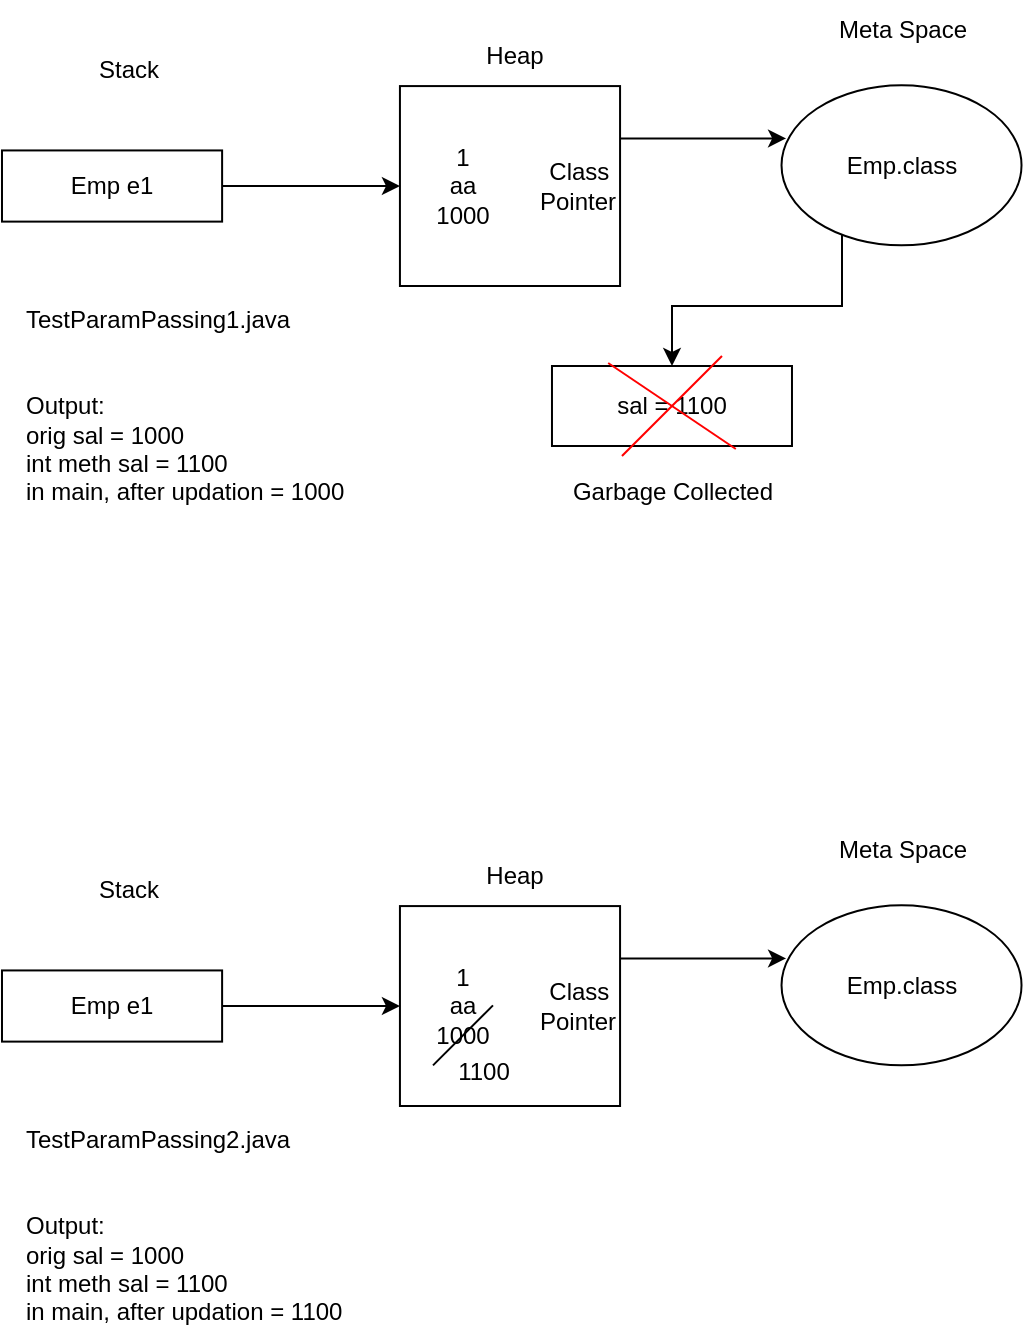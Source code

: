 <mxfile version="24.1.0" type="device">
  <diagram name="Page-1" id="hb2UZy40PCe1uniZBHbR">
    <mxGraphModel dx="1674" dy="836" grid="1" gridSize="10" guides="1" tooltips="1" connect="1" arrows="1" fold="1" page="1" pageScale="1" pageWidth="850" pageHeight="1100" math="0" shadow="0">
      <root>
        <mxCell id="0" />
        <mxCell id="1" parent="0" />
        <mxCell id="_SOcgN8LxIaFYs762x8g-20" value="" style="group" vertex="1" connectable="0" parent="1">
          <mxGeometry x="169.995" y="140" width="509.765" height="273" as="geometry" />
        </mxCell>
        <mxCell id="_SOcgN8LxIaFYs762x8g-1" value="" style="edgeStyle=orthogonalEdgeStyle;rounded=0;orthogonalLoop=1;jettySize=auto;html=1;" edge="1" parent="_SOcgN8LxIaFYs762x8g-20" source="_SOcgN8LxIaFYs762x8g-2" target="_SOcgN8LxIaFYs762x8g-3">
          <mxGeometry relative="1" as="geometry" />
        </mxCell>
        <mxCell id="_SOcgN8LxIaFYs762x8g-2" value="Emp e1" style="rounded=0;whiteSpace=wrap;html=1;" vertex="1" parent="_SOcgN8LxIaFYs762x8g-20">
          <mxGeometry y="75.222" width="110.062" height="35.587" as="geometry" />
        </mxCell>
        <mxCell id="_SOcgN8LxIaFYs762x8g-3" value="Class&amp;nbsp;&lt;div&gt;Pointer&lt;/div&gt;" style="rounded=0;whiteSpace=wrap;html=1;align=right;" vertex="1" parent="_SOcgN8LxIaFYs762x8g-20">
          <mxGeometry x="198.975" y="43.04" width="110.06" height="99.96" as="geometry" />
        </mxCell>
        <mxCell id="_SOcgN8LxIaFYs762x8g-5" value="Stack" style="text;html=1;align=center;verticalAlign=middle;resizable=0;points=[];autosize=1;strokeColor=none;fillColor=none;" vertex="1" parent="_SOcgN8LxIaFYs762x8g-20">
          <mxGeometry x="38.472" y="20.448" width="50" height="30" as="geometry" />
        </mxCell>
        <mxCell id="_SOcgN8LxIaFYs762x8g-6" value="Heap" style="text;html=1;align=center;verticalAlign=middle;resizable=0;points=[];autosize=1;strokeColor=none;fillColor=none;" vertex="1" parent="_SOcgN8LxIaFYs762x8g-20">
          <mxGeometry x="231.081" y="12.669" width="50" height="30" as="geometry" />
        </mxCell>
        <mxCell id="_SOcgN8LxIaFYs762x8g-7" value="Meta Space" style="text;html=1;align=center;verticalAlign=middle;resizable=0;points=[];autosize=1;strokeColor=none;fillColor=none;" vertex="1" parent="_SOcgN8LxIaFYs762x8g-20">
          <mxGeometry x="404.761" width="90" height="30" as="geometry" />
        </mxCell>
        <mxCell id="_SOcgN8LxIaFYs762x8g-12" value="" style="edgeStyle=orthogonalEdgeStyle;rounded=0;orthogonalLoop=1;jettySize=auto;html=1;" edge="1" parent="_SOcgN8LxIaFYs762x8g-20">
          <mxGeometry relative="1" as="geometry">
            <mxPoint x="309.045" y="69.2" as="sourcePoint" />
            <mxPoint x="392.045" y="69.2" as="targetPoint" />
          </mxGeometry>
        </mxCell>
        <mxCell id="_SOcgN8LxIaFYs762x8g-16" value="" style="edgeStyle=orthogonalEdgeStyle;rounded=0;orthogonalLoop=1;jettySize=auto;html=1;" edge="1" parent="_SOcgN8LxIaFYs762x8g-20" source="_SOcgN8LxIaFYs762x8g-13" target="_SOcgN8LxIaFYs762x8g-15">
          <mxGeometry relative="1" as="geometry">
            <Array as="points">
              <mxPoint x="419.995" y="153" />
              <mxPoint x="334.995" y="153" />
            </Array>
          </mxGeometry>
        </mxCell>
        <mxCell id="_SOcgN8LxIaFYs762x8g-13" value="Emp.class" style="ellipse;whiteSpace=wrap;html=1;" vertex="1" parent="_SOcgN8LxIaFYs762x8g-20">
          <mxGeometry x="389.765" y="42.67" width="120" height="80" as="geometry" />
        </mxCell>
        <mxCell id="_SOcgN8LxIaFYs762x8g-14" value="1&lt;div&gt;aa&lt;/div&gt;&lt;div&gt;1000&lt;/div&gt;" style="text;html=1;align=center;verticalAlign=middle;whiteSpace=wrap;rounded=0;" vertex="1" parent="_SOcgN8LxIaFYs762x8g-20">
          <mxGeometry x="189.995" y="68.02" width="81.02" height="50" as="geometry" />
        </mxCell>
        <mxCell id="_SOcgN8LxIaFYs762x8g-15" value="sal = 1100" style="whiteSpace=wrap;html=1;" vertex="1" parent="_SOcgN8LxIaFYs762x8g-20">
          <mxGeometry x="274.995" y="183" width="120" height="40" as="geometry" />
        </mxCell>
        <mxCell id="_SOcgN8LxIaFYs762x8g-17" value="" style="endArrow=none;html=1;rounded=0;strokeColor=#FF0000;" edge="1" parent="_SOcgN8LxIaFYs762x8g-20">
          <mxGeometry width="50" height="50" relative="1" as="geometry">
            <mxPoint x="309.995" y="228" as="sourcePoint" />
            <mxPoint x="359.995" y="178" as="targetPoint" />
          </mxGeometry>
        </mxCell>
        <mxCell id="_SOcgN8LxIaFYs762x8g-18" value="" style="endArrow=none;html=1;rounded=0;entryX=0.008;entryY=1.175;entryDx=0;entryDy=0;entryPerimeter=0;strokeColor=#FF0000;" edge="1" parent="_SOcgN8LxIaFYs762x8g-20">
          <mxGeometry width="50" height="50" relative="1" as="geometry">
            <mxPoint x="366.905" y="224.5" as="sourcePoint" />
            <mxPoint x="303.095" y="181.5" as="targetPoint" />
          </mxGeometry>
        </mxCell>
        <mxCell id="_SOcgN8LxIaFYs762x8g-19" value="Garbage Collected&lt;div&gt;&lt;br&gt;&lt;/div&gt;" style="text;html=1;align=center;verticalAlign=middle;resizable=0;points=[];autosize=1;strokeColor=none;fillColor=none;" vertex="1" parent="_SOcgN8LxIaFYs762x8g-20">
          <mxGeometry x="274.995" y="233" width="120" height="40" as="geometry" />
        </mxCell>
        <mxCell id="_SOcgN8LxIaFYs762x8g-37" value="TestParamPassing1.java&lt;div&gt;&lt;br&gt;&lt;/div&gt;&lt;div&gt;&lt;br&gt;&lt;/div&gt;&lt;div&gt;Output:&lt;/div&gt;&lt;div&gt;orig sal = 1000&lt;/div&gt;&lt;div&gt;int meth sal = 1100&lt;/div&gt;&lt;div&gt;in main, after updation = 1000&lt;/div&gt;" style="text;html=1;align=left;verticalAlign=middle;resizable=0;points=[];autosize=1;strokeColor=none;fillColor=none;" vertex="1" parent="_SOcgN8LxIaFYs762x8g-20">
          <mxGeometry x="9.995" y="148" width="180" height="110" as="geometry" />
        </mxCell>
        <mxCell id="_SOcgN8LxIaFYs762x8g-22" value="" style="edgeStyle=orthogonalEdgeStyle;rounded=0;orthogonalLoop=1;jettySize=auto;html=1;" edge="1" parent="1" source="_SOcgN8LxIaFYs762x8g-23" target="_SOcgN8LxIaFYs762x8g-24">
          <mxGeometry relative="1" as="geometry" />
        </mxCell>
        <mxCell id="_SOcgN8LxIaFYs762x8g-23" value="Emp e1" style="rounded=0;whiteSpace=wrap;html=1;" vertex="1" parent="1">
          <mxGeometry x="169.995" y="625.222" width="110.062" height="35.587" as="geometry" />
        </mxCell>
        <mxCell id="_SOcgN8LxIaFYs762x8g-24" value="Class&amp;nbsp;&lt;div&gt;Pointer&lt;/div&gt;" style="rounded=0;whiteSpace=wrap;html=1;align=right;" vertex="1" parent="1">
          <mxGeometry x="368.97" y="593.04" width="110.06" height="99.96" as="geometry" />
        </mxCell>
        <mxCell id="_SOcgN8LxIaFYs762x8g-25" value="Stack" style="text;html=1;align=center;verticalAlign=middle;resizable=0;points=[];autosize=1;strokeColor=none;fillColor=none;" vertex="1" parent="1">
          <mxGeometry x="208.467" y="570.448" width="50" height="30" as="geometry" />
        </mxCell>
        <mxCell id="_SOcgN8LxIaFYs762x8g-26" value="Heap" style="text;html=1;align=center;verticalAlign=middle;resizable=0;points=[];autosize=1;strokeColor=none;fillColor=none;" vertex="1" parent="1">
          <mxGeometry x="401.076" y="562.669" width="50" height="30" as="geometry" />
        </mxCell>
        <mxCell id="_SOcgN8LxIaFYs762x8g-27" value="Meta Space" style="text;html=1;align=center;verticalAlign=middle;resizable=0;points=[];autosize=1;strokeColor=none;fillColor=none;" vertex="1" parent="1">
          <mxGeometry x="574.756" y="550" width="90" height="30" as="geometry" />
        </mxCell>
        <mxCell id="_SOcgN8LxIaFYs762x8g-28" value="" style="edgeStyle=orthogonalEdgeStyle;rounded=0;orthogonalLoop=1;jettySize=auto;html=1;" edge="1" parent="1">
          <mxGeometry relative="1" as="geometry">
            <mxPoint x="479.04" y="619.2" as="sourcePoint" />
            <mxPoint x="562.04" y="619.2" as="targetPoint" />
          </mxGeometry>
        </mxCell>
        <mxCell id="_SOcgN8LxIaFYs762x8g-30" value="Emp.class" style="ellipse;whiteSpace=wrap;html=1;" vertex="1" parent="1">
          <mxGeometry x="559.76" y="592.67" width="120" height="80" as="geometry" />
        </mxCell>
        <mxCell id="_SOcgN8LxIaFYs762x8g-31" value="1&lt;div&gt;aa&lt;/div&gt;&lt;div&gt;1000&lt;/div&gt;" style="text;html=1;align=center;verticalAlign=middle;whiteSpace=wrap;rounded=0;" vertex="1" parent="1">
          <mxGeometry x="359.99" y="618.02" width="81.02" height="50" as="geometry" />
        </mxCell>
        <mxCell id="_SOcgN8LxIaFYs762x8g-38" value="TestParamPassing2.java&lt;div&gt;&lt;br&gt;&lt;/div&gt;&lt;div&gt;&lt;br&gt;&lt;/div&gt;&lt;div&gt;Output:&lt;/div&gt;&lt;div&gt;orig sal = 1000&lt;/div&gt;&lt;div&gt;int meth sal = 1100&lt;/div&gt;&lt;div&gt;in main, after updation = 1100&lt;/div&gt;" style="text;html=1;align=left;verticalAlign=middle;resizable=0;points=[];autosize=1;strokeColor=none;fillColor=none;" vertex="1" parent="1">
          <mxGeometry x="179.99" y="698" width="180" height="110" as="geometry" />
        </mxCell>
        <mxCell id="_SOcgN8LxIaFYs762x8g-40" value="" style="endArrow=none;html=1;rounded=0;" edge="1" parent="1">
          <mxGeometry width="50" height="50" relative="1" as="geometry">
            <mxPoint x="385.5" y="672.67" as="sourcePoint" />
            <mxPoint x="415.5" y="642.67" as="targetPoint" />
          </mxGeometry>
        </mxCell>
        <mxCell id="_SOcgN8LxIaFYs762x8g-41" value="1100" style="text;html=1;align=center;verticalAlign=middle;whiteSpace=wrap;rounded=0;" vertex="1" parent="1">
          <mxGeometry x="381.01" y="660.81" width="60" height="30" as="geometry" />
        </mxCell>
      </root>
    </mxGraphModel>
  </diagram>
</mxfile>
